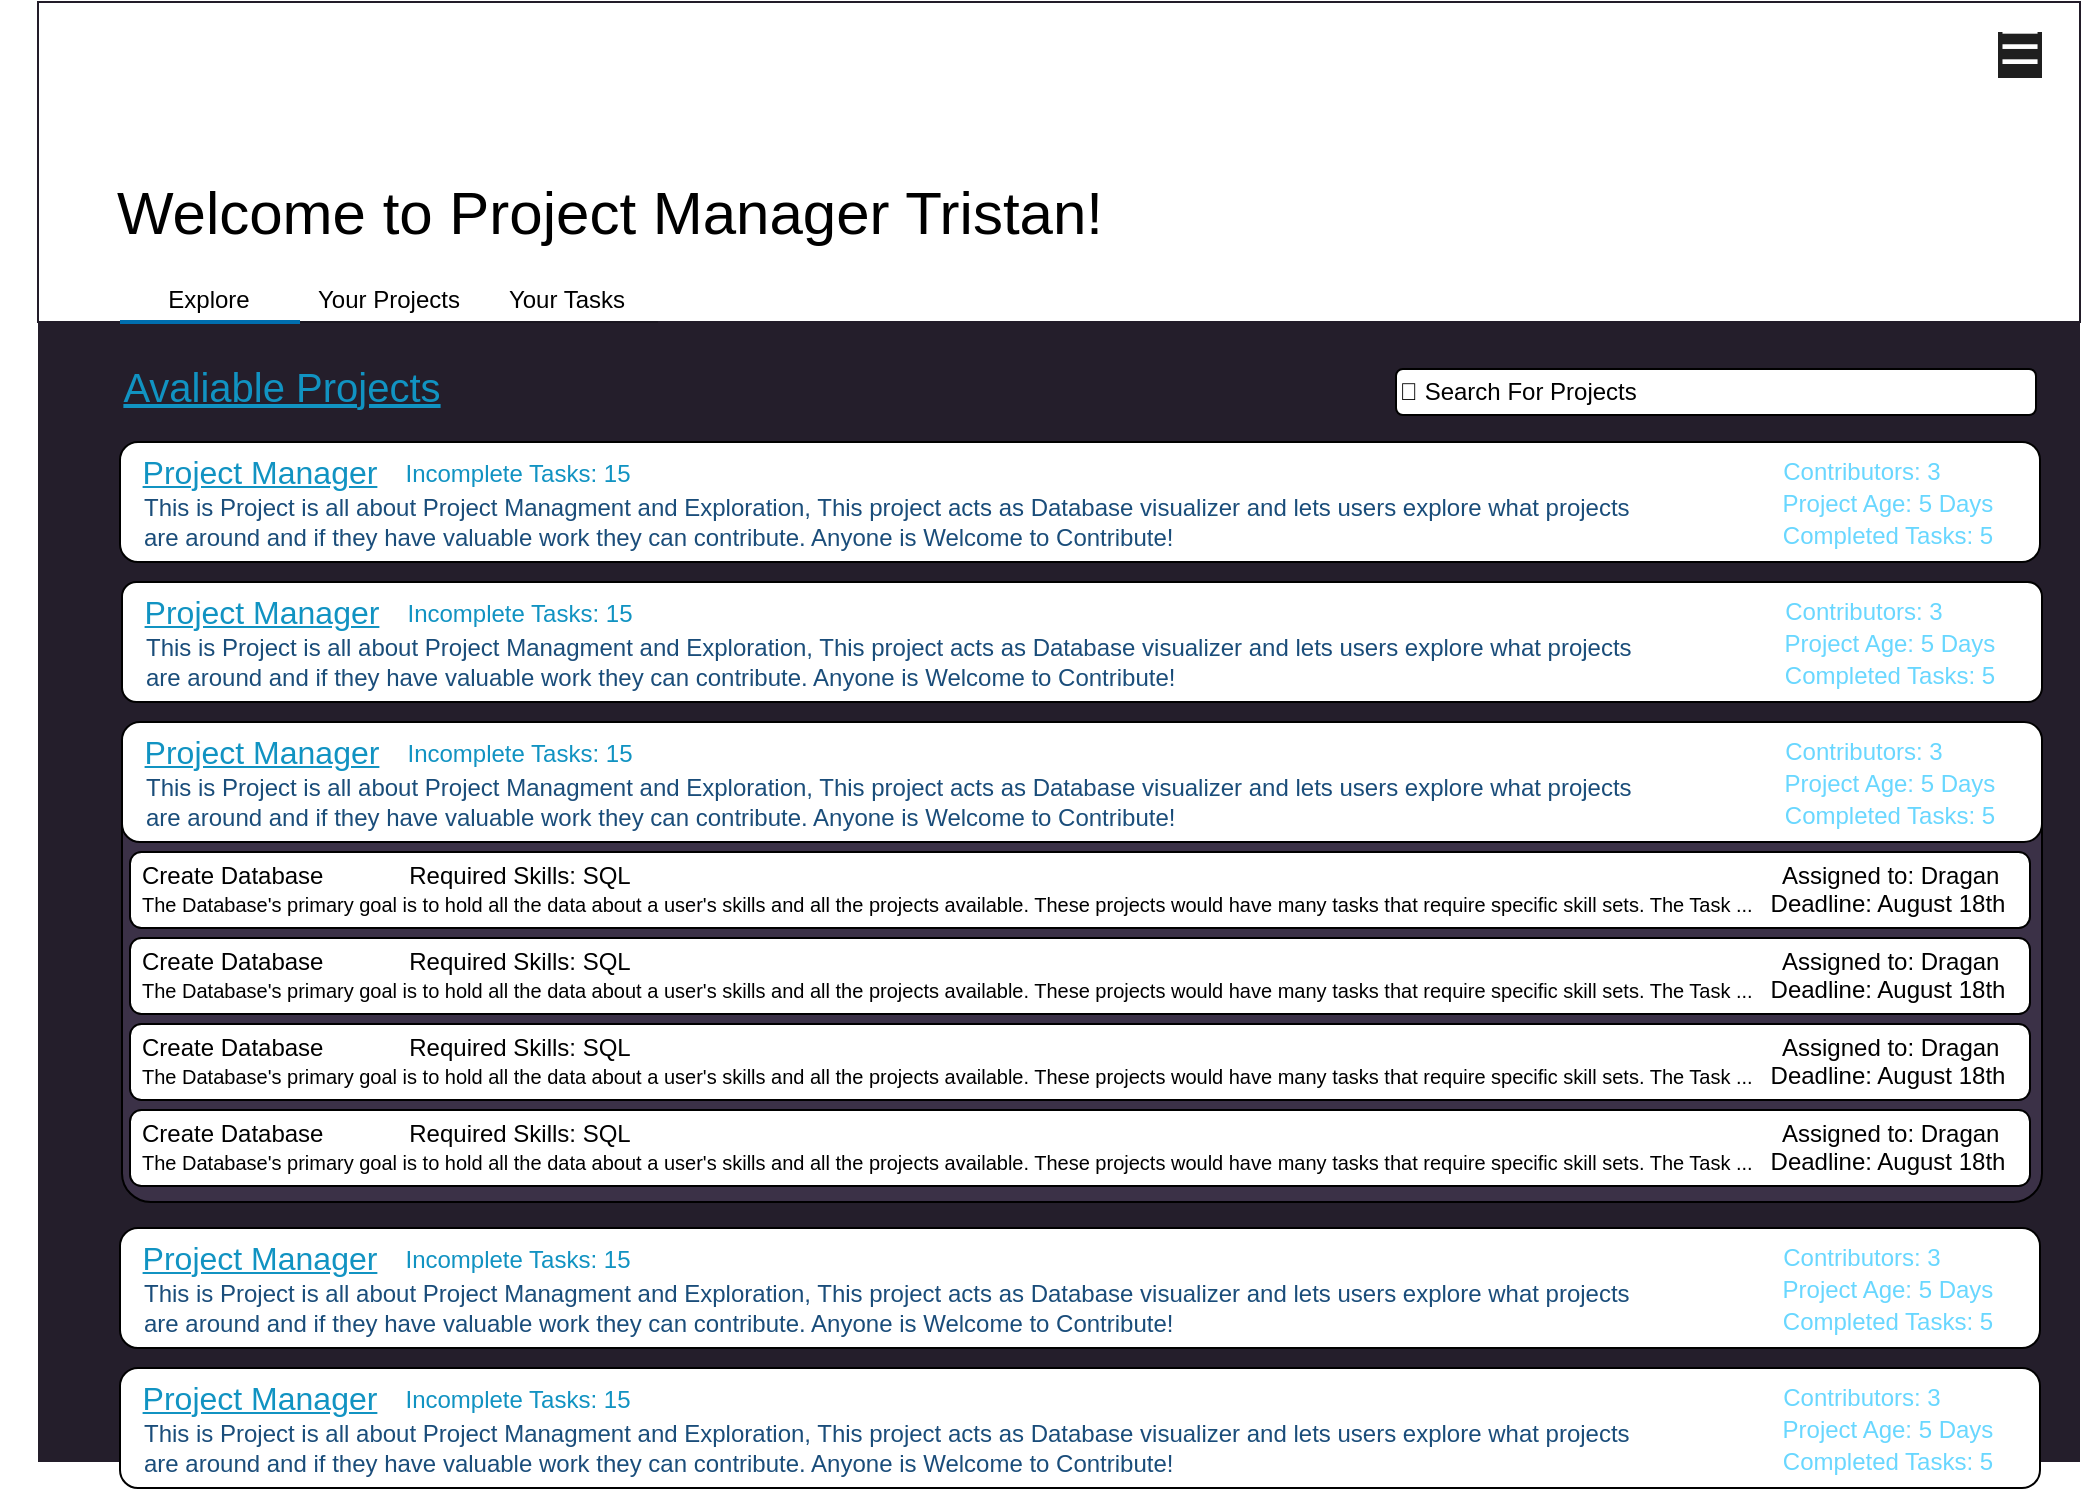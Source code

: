 <mxfile>
    <diagram name="Page-1" id="UAb99GVwV0ab9UQRu_U6">
        <mxGraphModel dx="1893" dy="836" grid="1" gridSize="10" guides="1" tooltips="1" connect="1" arrows="1" fold="1" page="0" pageScale="1" pageWidth="850" pageHeight="1100" math="0" shadow="0">
            <root>
                <mxCell id="0"/>
                <mxCell id="1" parent="0"/>
                <mxCell id="-BNGojG3pwg1MSGxy_rH-71" value="" style="rounded=0;whiteSpace=wrap;html=1;fillColor=#241E2B;strokeColor=none;" parent="1" vertex="1">
                    <mxGeometry x="-161" y="40" width="1021" height="730" as="geometry"/>
                </mxCell>
                <mxCell id="-BNGojG3pwg1MSGxy_rH-91" value="" style="rounded=0;whiteSpace=wrap;html=1;strokeColor=#221C29;" parent="1" vertex="1">
                    <mxGeometry x="-161" y="40" width="1021" height="160" as="geometry"/>
                </mxCell>
                <mxCell id="-BNGojG3pwg1MSGxy_rH-47" value="" style="rounded=1;whiteSpace=wrap;html=1;fillColor=#3B3147;arcSize=6;" parent="1" vertex="1">
                    <mxGeometry x="-119" y="400" width="960" height="240" as="geometry"/>
                </mxCell>
                <mxCell id="-BNGojG3pwg1MSGxy_rH-1" value="&lt;font style=&quot;font-size: 30px;&quot; data-font-src=&quot;https://www.cssfontstack.com/Arial&quot; face=&quot;Arial&quot;&gt;Welcome to Project Manager Tristan!&lt;/font&gt;" style="text;html=1;strokeColor=none;fillColor=none;align=center;verticalAlign=middle;whiteSpace=wrap;rounded=0;" parent="1" vertex="1">
                    <mxGeometry x="-180" y="130" width="610" height="30" as="geometry"/>
                </mxCell>
                <mxCell id="-BNGojG3pwg1MSGxy_rH-3" value="&lt;font color=&quot;#1193c2&quot; style=&quot;font-size: 20px;&quot; data-font-src=&quot;https://www.cssfontstack.com/Arial&quot; face=&quot;Arial&quot;&gt;&lt;u&gt;Avaliable Projects&lt;/u&gt;&lt;/font&gt;" style="text;html=1;strokeColor=none;fillColor=none;align=center;verticalAlign=middle;whiteSpace=wrap;rounded=0;" parent="1" vertex="1">
                    <mxGeometry x="-149" y="217" width="220" height="30" as="geometry"/>
                </mxCell>
                <mxCell id="-BNGojG3pwg1MSGxy_rH-11" value="" style="group;fillColor=none;" parent="1" vertex="1" connectable="0">
                    <mxGeometry x="-120" y="260" width="960" height="62" as="geometry"/>
                </mxCell>
                <mxCell id="-BNGojG3pwg1MSGxy_rH-2" value="" style="rounded=1;whiteSpace=wrap;html=1;" parent="-BNGojG3pwg1MSGxy_rH-11" vertex="1">
                    <mxGeometry width="960" height="60" as="geometry"/>
                </mxCell>
                <mxCell id="-BNGojG3pwg1MSGxy_rH-5" value="&lt;font color=&quot;#1193c2&quot; style=&quot;font-size: 16px;&quot;&gt;&lt;u style=&quot;&quot;&gt;Project Manager&lt;/u&gt;&lt;/font&gt;" style="text;html=1;strokeColor=none;fillColor=none;align=center;verticalAlign=middle;whiteSpace=wrap;rounded=0;" parent="-BNGojG3pwg1MSGxy_rH-11" vertex="1">
                    <mxGeometry x="10" width="120" height="30" as="geometry"/>
                </mxCell>
                <mxCell id="-BNGojG3pwg1MSGxy_rH-6" value="&lt;div style=&quot;&quot;&gt;&lt;font color=&quot;#1a4d7a&quot;&gt;This is Project is all about Project Managment and Exploration, This project acts as Database visualizer and lets users explore what projects&lt;br&gt;&lt;/font&gt;&lt;div style=&quot;&quot;&gt;&lt;font color=&quot;#1a4d7a&quot;&gt;&lt;span style=&quot;background-color: initial;&quot;&gt;are around and if they have valuable work they can contribute. Anyone&amp;nbsp;&lt;/span&gt;&lt;span style=&quot;background-color: initial;&quot;&gt;is Welcome to Contribute!&amp;nbsp;&lt;/span&gt;&lt;/font&gt;&lt;/div&gt;&lt;/div&gt;    " style="text;html=1;strokeColor=none;fillColor=none;align=left;verticalAlign=middle;whiteSpace=wrap;rounded=0;" parent="-BNGojG3pwg1MSGxy_rH-11" vertex="1">
                    <mxGeometry x="10" y="18" width="840" height="43" as="geometry"/>
                </mxCell>
                <mxCell id="-BNGojG3pwg1MSGxy_rH-7" value="&lt;font color=&quot;#69d7ff&quot;&gt;Contributors: 3&lt;/font&gt;" style="text;html=1;strokeColor=none;fillColor=none;align=center;verticalAlign=middle;whiteSpace=wrap;rounded=0;" parent="-BNGojG3pwg1MSGxy_rH-11" vertex="1">
                    <mxGeometry x="826" width="90" height="30" as="geometry"/>
                </mxCell>
                <mxCell id="-BNGojG3pwg1MSGxy_rH-8" value="&lt;font color=&quot;#1193c2&quot;&gt;Incomplete Tasks: 15&lt;/font&gt;" style="text;html=1;strokeColor=none;fillColor=none;align=center;verticalAlign=middle;whiteSpace=wrap;rounded=0;" parent="-BNGojG3pwg1MSGxy_rH-11" vertex="1">
                    <mxGeometry x="114" y="1" width="170" height="30" as="geometry"/>
                </mxCell>
                <mxCell id="-BNGojG3pwg1MSGxy_rH-9" value="&lt;font color=&quot;#69d7ff&quot;&gt;Project Age: 5 Days&lt;/font&gt;" style="text;html=1;strokeColor=none;fillColor=none;align=center;verticalAlign=middle;whiteSpace=wrap;rounded=0;" parent="-BNGojG3pwg1MSGxy_rH-11" vertex="1">
                    <mxGeometry x="819" y="16" width="130" height="30" as="geometry"/>
                </mxCell>
                <mxCell id="-BNGojG3pwg1MSGxy_rH-10" value="&lt;font color=&quot;#69d7ff&quot;&gt;Completed Tasks: 5&lt;/font&gt;" style="text;html=1;strokeColor=none;fillColor=none;align=center;verticalAlign=middle;whiteSpace=wrap;rounded=0;" parent="-BNGojG3pwg1MSGxy_rH-11" vertex="1">
                    <mxGeometry x="819" y="32" width="130" height="30" as="geometry"/>
                </mxCell>
                <mxCell id="-BNGojG3pwg1MSGxy_rH-12" value="" style="group" parent="1" vertex="1" connectable="0">
                    <mxGeometry x="-119" y="330" width="960" height="62" as="geometry"/>
                </mxCell>
                <mxCell id="-BNGojG3pwg1MSGxy_rH-13" value="" style="rounded=1;whiteSpace=wrap;html=1;arcSize=12;" parent="-BNGojG3pwg1MSGxy_rH-12" vertex="1">
                    <mxGeometry width="960" height="60" as="geometry"/>
                </mxCell>
                <mxCell id="-BNGojG3pwg1MSGxy_rH-14" value="&lt;font color=&quot;#1193c2&quot; style=&quot;font-size: 16px;&quot;&gt;&lt;u style=&quot;&quot;&gt;Project Manager&lt;/u&gt;&lt;/font&gt;" style="text;html=1;strokeColor=none;fillColor=none;align=center;verticalAlign=middle;whiteSpace=wrap;rounded=0;" parent="-BNGojG3pwg1MSGxy_rH-12" vertex="1">
                    <mxGeometry x="10" width="120" height="30" as="geometry"/>
                </mxCell>
                <mxCell id="-BNGojG3pwg1MSGxy_rH-15" value="&lt;div style=&quot;&quot;&gt;&lt;font color=&quot;#1a4d7a&quot;&gt;This is Project is all about Project Managment and Exploration, This project acts as Database visualizer and lets users explore what projects&lt;br&gt;&lt;/font&gt;&lt;div style=&quot;&quot;&gt;&lt;font color=&quot;#1a4d7a&quot;&gt;&lt;span style=&quot;background-color: initial;&quot;&gt;are around and if they have valuable work they can contribute. Anyone&amp;nbsp;&lt;/span&gt;&lt;span style=&quot;background-color: initial;&quot;&gt;is Welcome to Contribute!&amp;nbsp;&lt;/span&gt;&lt;/font&gt;&lt;/div&gt;&lt;/div&gt;    " style="text;html=1;strokeColor=none;fillColor=none;align=left;verticalAlign=middle;whiteSpace=wrap;rounded=0;" parent="-BNGojG3pwg1MSGxy_rH-12" vertex="1">
                    <mxGeometry x="10" y="18" width="840" height="43" as="geometry"/>
                </mxCell>
                <mxCell id="-BNGojG3pwg1MSGxy_rH-16" value="&lt;font color=&quot;#69d7ff&quot;&gt;Contributors: 3&lt;/font&gt;" style="text;html=1;strokeColor=none;fillColor=none;align=center;verticalAlign=middle;whiteSpace=wrap;rounded=0;" parent="-BNGojG3pwg1MSGxy_rH-12" vertex="1">
                    <mxGeometry x="826" width="90" height="30" as="geometry"/>
                </mxCell>
                <mxCell id="-BNGojG3pwg1MSGxy_rH-17" value="&lt;font color=&quot;#1193c2&quot;&gt;Incomplete Tasks: 15&lt;/font&gt;" style="text;html=1;strokeColor=none;fillColor=none;align=center;verticalAlign=middle;whiteSpace=wrap;rounded=0;" parent="-BNGojG3pwg1MSGxy_rH-12" vertex="1">
                    <mxGeometry x="114" y="1" width="170" height="30" as="geometry"/>
                </mxCell>
                <mxCell id="-BNGojG3pwg1MSGxy_rH-18" value="&lt;font color=&quot;#69d7ff&quot;&gt;Project Age: 5 Days&lt;/font&gt;" style="text;html=1;strokeColor=none;fillColor=none;align=center;verticalAlign=middle;whiteSpace=wrap;rounded=0;" parent="-BNGojG3pwg1MSGxy_rH-12" vertex="1">
                    <mxGeometry x="819" y="16" width="130" height="30" as="geometry"/>
                </mxCell>
                <mxCell id="-BNGojG3pwg1MSGxy_rH-19" value="&lt;font color=&quot;#69d7ff&quot;&gt;Completed Tasks: 5&lt;/font&gt;" style="text;html=1;strokeColor=none;fillColor=none;align=center;verticalAlign=middle;whiteSpace=wrap;rounded=0;" parent="-BNGojG3pwg1MSGxy_rH-12" vertex="1">
                    <mxGeometry x="819" y="32" width="130" height="30" as="geometry"/>
                </mxCell>
                <mxCell id="-BNGojG3pwg1MSGxy_rH-29" value="" style="group" parent="1" vertex="1" connectable="0">
                    <mxGeometry x="-119" y="400" width="960" height="62" as="geometry"/>
                </mxCell>
                <mxCell id="-BNGojG3pwg1MSGxy_rH-21" value="" style="rounded=1;whiteSpace=wrap;html=1;movable=1;resizable=1;rotatable=1;deletable=1;editable=1;locked=0;connectable=1;" parent="-BNGojG3pwg1MSGxy_rH-29" vertex="1">
                    <mxGeometry width="960" height="60" as="geometry"/>
                </mxCell>
                <mxCell id="-BNGojG3pwg1MSGxy_rH-22" value="&lt;font color=&quot;#1193c2&quot; style=&quot;font-size: 16px;&quot;&gt;&lt;u style=&quot;&quot;&gt;Project Manager&lt;/u&gt;&lt;/font&gt;" style="text;html=1;strokeColor=none;fillColor=none;align=center;verticalAlign=middle;whiteSpace=wrap;rounded=0;movable=1;resizable=1;rotatable=1;deletable=1;editable=1;locked=0;connectable=1;" parent="-BNGojG3pwg1MSGxy_rH-29" vertex="1">
                    <mxGeometry x="10" width="120" height="30" as="geometry"/>
                </mxCell>
                <mxCell id="-BNGojG3pwg1MSGxy_rH-23" value="&lt;div style=&quot;&quot;&gt;&lt;font color=&quot;#1a4d7a&quot;&gt;This is Project is all about Project Managment and Exploration, This project acts as Database visualizer and lets users explore what projects&lt;br&gt;&lt;/font&gt;&lt;div style=&quot;&quot;&gt;&lt;font color=&quot;#1a4d7a&quot;&gt;&lt;span style=&quot;background-color: initial;&quot;&gt;are around and if they have valuable work they can contribute. Anyone&amp;nbsp;&lt;/span&gt;&lt;span style=&quot;background-color: initial;&quot;&gt;is Welcome to Contribute!&amp;nbsp;&lt;/span&gt;&lt;/font&gt;&lt;/div&gt;&lt;/div&gt;    " style="text;html=1;strokeColor=none;fillColor=none;align=left;verticalAlign=middle;whiteSpace=wrap;rounded=0;movable=1;resizable=1;rotatable=1;deletable=1;editable=1;locked=0;connectable=1;" parent="-BNGojG3pwg1MSGxy_rH-29" vertex="1">
                    <mxGeometry x="10" y="18" width="840" height="43" as="geometry"/>
                </mxCell>
                <mxCell id="-BNGojG3pwg1MSGxy_rH-24" value="&lt;font color=&quot;#69d7ff&quot;&gt;Contributors: 3&lt;/font&gt;" style="text;html=1;strokeColor=none;fillColor=none;align=center;verticalAlign=middle;whiteSpace=wrap;rounded=0;movable=1;resizable=1;rotatable=1;deletable=1;editable=1;locked=0;connectable=1;" parent="-BNGojG3pwg1MSGxy_rH-29" vertex="1">
                    <mxGeometry x="826" width="90" height="30" as="geometry"/>
                </mxCell>
                <mxCell id="-BNGojG3pwg1MSGxy_rH-25" value="&lt;font color=&quot;#1193c2&quot;&gt;Incomplete Tasks: 15&lt;/font&gt;" style="text;html=1;strokeColor=none;fillColor=none;align=center;verticalAlign=middle;whiteSpace=wrap;rounded=0;movable=1;resizable=1;rotatable=1;deletable=1;editable=1;locked=0;connectable=1;" parent="-BNGojG3pwg1MSGxy_rH-29" vertex="1">
                    <mxGeometry x="114" y="1" width="170" height="30" as="geometry"/>
                </mxCell>
                <mxCell id="-BNGojG3pwg1MSGxy_rH-26" value="&lt;font color=&quot;#69d7ff&quot;&gt;Project Age: 5 Days&lt;/font&gt;" style="text;html=1;strokeColor=none;fillColor=none;align=center;verticalAlign=middle;whiteSpace=wrap;rounded=0;movable=1;resizable=1;rotatable=1;deletable=1;editable=1;locked=0;connectable=1;" parent="-BNGojG3pwg1MSGxy_rH-29" vertex="1">
                    <mxGeometry x="819" y="16" width="130" height="30" as="geometry"/>
                </mxCell>
                <mxCell id="-BNGojG3pwg1MSGxy_rH-27" value="&lt;font color=&quot;#69d7ff&quot;&gt;Completed Tasks: 5&lt;/font&gt;" style="text;html=1;strokeColor=none;fillColor=none;align=center;verticalAlign=middle;whiteSpace=wrap;rounded=0;movable=1;resizable=1;rotatable=1;deletable=1;editable=1;locked=0;connectable=1;" parent="-BNGojG3pwg1MSGxy_rH-29" vertex="1">
                    <mxGeometry x="819" y="32" width="130" height="30" as="geometry"/>
                </mxCell>
                <mxCell id="-BNGojG3pwg1MSGxy_rH-46" value="" style="group" parent="1" vertex="1" connectable="0">
                    <mxGeometry x="-115" y="462" width="950" height="44" as="geometry"/>
                </mxCell>
                <mxCell id="-BNGojG3pwg1MSGxy_rH-30" value="" style="rounded=1;whiteSpace=wrap;html=1;container=0;" parent="-BNGojG3pwg1MSGxy_rH-46" vertex="1">
                    <mxGeometry y="3" width="950" height="38" as="geometry"/>
                </mxCell>
                <mxCell id="-BNGojG3pwg1MSGxy_rH-32" value="Create Database" style="text;html=1;strokeColor=none;fillColor=none;align=left;verticalAlign=middle;whiteSpace=wrap;rounded=0;container=0;" parent="-BNGojG3pwg1MSGxy_rH-46" vertex="1">
                    <mxGeometry x="4" width="100" height="30" as="geometry"/>
                </mxCell>
                <mxCell id="-BNGojG3pwg1MSGxy_rH-33" value="Assigned to: Dragan" style="text;html=1;strokeColor=none;fillColor=none;align=left;verticalAlign=middle;whiteSpace=wrap;rounded=0;container=0;" parent="-BNGojG3pwg1MSGxy_rH-46" vertex="1">
                    <mxGeometry x="824" width="120" height="30" as="geometry"/>
                </mxCell>
                <mxCell id="-BNGojG3pwg1MSGxy_rH-34" value="Required Skills: SQL" style="text;html=1;strokeColor=none;fillColor=none;align=center;verticalAlign=middle;whiteSpace=wrap;rounded=0;container=0;" parent="-BNGojG3pwg1MSGxy_rH-46" vertex="1">
                    <mxGeometry x="130" width="130" height="30" as="geometry"/>
                </mxCell>
                <mxCell id="-BNGojG3pwg1MSGxy_rH-35" value="Deadline: August 18th" style="text;html=1;strokeColor=none;fillColor=none;align=center;verticalAlign=middle;whiteSpace=wrap;rounded=0;container=0;" parent="-BNGojG3pwg1MSGxy_rH-46" vertex="1">
                    <mxGeometry x="814" y="14" width="130" height="30" as="geometry"/>
                </mxCell>
                <mxCell id="-BNGojG3pwg1MSGxy_rH-36" value="The Database's primary goal is to hold all the data about a user's skills and all the projects available. These projects would have many tasks that require specific skill sets. The Task ..." style="text;strokeColor=none;fillColor=none;align=left;verticalAlign=middle;rounded=0;container=0;fontSize=10;" parent="-BNGojG3pwg1MSGxy_rH-46" vertex="1">
                    <mxGeometry x="4" y="19" width="819" height="20" as="geometry"/>
                </mxCell>
                <mxCell id="-BNGojG3pwg1MSGxy_rH-48" value="" style="group" parent="1" vertex="1" connectable="0">
                    <mxGeometry x="-115" y="505" width="950" height="44" as="geometry"/>
                </mxCell>
                <mxCell id="-BNGojG3pwg1MSGxy_rH-49" value="" style="rounded=1;whiteSpace=wrap;html=1;container=0;" parent="-BNGojG3pwg1MSGxy_rH-48" vertex="1">
                    <mxGeometry y="3" width="950" height="38" as="geometry"/>
                </mxCell>
                <mxCell id="-BNGojG3pwg1MSGxy_rH-50" value="Create Database" style="text;html=1;strokeColor=none;fillColor=none;align=left;verticalAlign=middle;whiteSpace=wrap;rounded=0;container=0;" parent="-BNGojG3pwg1MSGxy_rH-48" vertex="1">
                    <mxGeometry x="4" width="100" height="30" as="geometry"/>
                </mxCell>
                <mxCell id="-BNGojG3pwg1MSGxy_rH-51" value="Assigned to: Dragan" style="text;html=1;strokeColor=none;fillColor=none;align=left;verticalAlign=middle;whiteSpace=wrap;rounded=0;container=0;" parent="-BNGojG3pwg1MSGxy_rH-48" vertex="1">
                    <mxGeometry x="824" width="120" height="30" as="geometry"/>
                </mxCell>
                <mxCell id="-BNGojG3pwg1MSGxy_rH-52" value="Required Skills: SQL" style="text;html=1;strokeColor=none;fillColor=none;align=center;verticalAlign=middle;whiteSpace=wrap;rounded=0;container=0;" parent="-BNGojG3pwg1MSGxy_rH-48" vertex="1">
                    <mxGeometry x="130" width="130" height="30" as="geometry"/>
                </mxCell>
                <mxCell id="-BNGojG3pwg1MSGxy_rH-53" value="Deadline: August 18th" style="text;html=1;strokeColor=none;fillColor=none;align=center;verticalAlign=middle;whiteSpace=wrap;rounded=0;container=0;" parent="-BNGojG3pwg1MSGxy_rH-48" vertex="1">
                    <mxGeometry x="814" y="14" width="130" height="30" as="geometry"/>
                </mxCell>
                <mxCell id="-BNGojG3pwg1MSGxy_rH-54" value="The Database's primary goal is to hold all the data about a user's skills and all the projects available. These projects would have many tasks that require specific skill sets. The Task ..." style="text;strokeColor=none;fillColor=none;align=left;verticalAlign=middle;rounded=0;container=0;fontSize=10;" parent="-BNGojG3pwg1MSGxy_rH-48" vertex="1">
                    <mxGeometry x="4" y="19" width="819" height="20" as="geometry"/>
                </mxCell>
                <mxCell id="-BNGojG3pwg1MSGxy_rH-55" value="" style="group" parent="1" vertex="1" connectable="0">
                    <mxGeometry x="-115" y="548" width="950" height="44" as="geometry"/>
                </mxCell>
                <mxCell id="-BNGojG3pwg1MSGxy_rH-56" value="" style="rounded=1;whiteSpace=wrap;html=1;container=0;" parent="-BNGojG3pwg1MSGxy_rH-55" vertex="1">
                    <mxGeometry y="3" width="950" height="38" as="geometry"/>
                </mxCell>
                <mxCell id="-BNGojG3pwg1MSGxy_rH-57" value="Create Database" style="text;html=1;strokeColor=none;fillColor=none;align=left;verticalAlign=middle;whiteSpace=wrap;rounded=0;container=0;" parent="-BNGojG3pwg1MSGxy_rH-55" vertex="1">
                    <mxGeometry x="4" width="100" height="30" as="geometry"/>
                </mxCell>
                <mxCell id="-BNGojG3pwg1MSGxy_rH-58" value="Assigned to: Dragan" style="text;html=1;strokeColor=none;fillColor=none;align=left;verticalAlign=middle;whiteSpace=wrap;rounded=0;container=0;" parent="-BNGojG3pwg1MSGxy_rH-55" vertex="1">
                    <mxGeometry x="824" width="120" height="30" as="geometry"/>
                </mxCell>
                <mxCell id="-BNGojG3pwg1MSGxy_rH-59" value="Required Skills: SQL" style="text;html=1;strokeColor=none;fillColor=none;align=center;verticalAlign=middle;whiteSpace=wrap;rounded=0;container=0;" parent="-BNGojG3pwg1MSGxy_rH-55" vertex="1">
                    <mxGeometry x="130" width="130" height="30" as="geometry"/>
                </mxCell>
                <mxCell id="-BNGojG3pwg1MSGxy_rH-60" value="Deadline: August 18th" style="text;html=1;strokeColor=none;fillColor=none;align=center;verticalAlign=middle;whiteSpace=wrap;rounded=0;container=0;" parent="-BNGojG3pwg1MSGxy_rH-55" vertex="1">
                    <mxGeometry x="814" y="14" width="130" height="30" as="geometry"/>
                </mxCell>
                <mxCell id="-BNGojG3pwg1MSGxy_rH-61" value="The Database's primary goal is to hold all the data about a user's skills and all the projects available. These projects would have many tasks that require specific skill sets. The Task ..." style="text;strokeColor=none;fillColor=none;align=left;verticalAlign=middle;rounded=0;container=0;fontSize=10;" parent="-BNGojG3pwg1MSGxy_rH-55" vertex="1">
                    <mxGeometry x="4" y="19" width="819" height="20" as="geometry"/>
                </mxCell>
                <mxCell id="-BNGojG3pwg1MSGxy_rH-62" value="" style="group" parent="1" vertex="1" connectable="0">
                    <mxGeometry x="-115" y="591" width="950" height="44" as="geometry"/>
                </mxCell>
                <mxCell id="-BNGojG3pwg1MSGxy_rH-63" value="" style="rounded=1;whiteSpace=wrap;html=1;container=0;" parent="-BNGojG3pwg1MSGxy_rH-62" vertex="1">
                    <mxGeometry y="3" width="950" height="38" as="geometry"/>
                </mxCell>
                <mxCell id="-BNGojG3pwg1MSGxy_rH-64" value="Create Database" style="text;html=1;strokeColor=none;fillColor=none;align=left;verticalAlign=middle;whiteSpace=wrap;rounded=0;container=0;" parent="-BNGojG3pwg1MSGxy_rH-62" vertex="1">
                    <mxGeometry x="4" width="100" height="30" as="geometry"/>
                </mxCell>
                <mxCell id="-BNGojG3pwg1MSGxy_rH-65" value="Assigned to: Dragan" style="text;html=1;strokeColor=none;fillColor=none;align=left;verticalAlign=middle;whiteSpace=wrap;rounded=0;container=0;" parent="-BNGojG3pwg1MSGxy_rH-62" vertex="1">
                    <mxGeometry x="824" width="120" height="30" as="geometry"/>
                </mxCell>
                <mxCell id="-BNGojG3pwg1MSGxy_rH-66" value="Required Skills: SQL" style="text;html=1;strokeColor=none;fillColor=none;align=center;verticalAlign=middle;whiteSpace=wrap;rounded=0;container=0;" parent="-BNGojG3pwg1MSGxy_rH-62" vertex="1">
                    <mxGeometry x="130" width="130" height="30" as="geometry"/>
                </mxCell>
                <mxCell id="-BNGojG3pwg1MSGxy_rH-67" value="Deadline: August 18th" style="text;html=1;strokeColor=none;fillColor=none;align=center;verticalAlign=middle;whiteSpace=wrap;rounded=0;container=0;" parent="-BNGojG3pwg1MSGxy_rH-62" vertex="1">
                    <mxGeometry x="814" y="14" width="130" height="30" as="geometry"/>
                </mxCell>
                <mxCell id="-BNGojG3pwg1MSGxy_rH-68" value="The Database's primary goal is to hold all the data about a user's skills and all the projects available. These projects would have many tasks that require specific skill sets. The Task ..." style="text;strokeColor=none;fillColor=none;align=left;verticalAlign=middle;rounded=0;container=0;fontSize=10;" parent="-BNGojG3pwg1MSGxy_rH-62" vertex="1">
                    <mxGeometry x="4" y="19" width="819" height="20" as="geometry"/>
                </mxCell>
                <mxCell id="-BNGojG3pwg1MSGxy_rH-72" value="" style="group;fillColor=none;" parent="1" vertex="1" connectable="0">
                    <mxGeometry x="-120" y="653" width="960" height="62" as="geometry"/>
                </mxCell>
                <mxCell id="-BNGojG3pwg1MSGxy_rH-73" value="" style="rounded=1;whiteSpace=wrap;html=1;" parent="-BNGojG3pwg1MSGxy_rH-72" vertex="1">
                    <mxGeometry width="960" height="60" as="geometry"/>
                </mxCell>
                <mxCell id="-BNGojG3pwg1MSGxy_rH-74" value="&lt;font color=&quot;#1193c2&quot; style=&quot;font-size: 16px;&quot;&gt;&lt;u style=&quot;&quot;&gt;Project Manager&lt;/u&gt;&lt;/font&gt;" style="text;html=1;strokeColor=none;fillColor=none;align=center;verticalAlign=middle;whiteSpace=wrap;rounded=0;" parent="-BNGojG3pwg1MSGxy_rH-72" vertex="1">
                    <mxGeometry x="10" width="120" height="30" as="geometry"/>
                </mxCell>
                <mxCell id="-BNGojG3pwg1MSGxy_rH-75" value="&lt;div style=&quot;&quot;&gt;&lt;font color=&quot;#1a4d7a&quot;&gt;This is Project is all about Project Managment and Exploration, This project acts as Database visualizer and lets users explore what projects&lt;br&gt;&lt;/font&gt;&lt;div style=&quot;&quot;&gt;&lt;font color=&quot;#1a4d7a&quot;&gt;&lt;span style=&quot;background-color: initial;&quot;&gt;are around and if they have valuable work they can contribute. Anyone&amp;nbsp;&lt;/span&gt;&lt;span style=&quot;background-color: initial;&quot;&gt;is Welcome to Contribute!&amp;nbsp;&lt;/span&gt;&lt;/font&gt;&lt;/div&gt;&lt;/div&gt;    " style="text;html=1;strokeColor=none;fillColor=none;align=left;verticalAlign=middle;whiteSpace=wrap;rounded=0;" parent="-BNGojG3pwg1MSGxy_rH-72" vertex="1">
                    <mxGeometry x="10" y="18" width="840" height="43" as="geometry"/>
                </mxCell>
                <mxCell id="-BNGojG3pwg1MSGxy_rH-76" value="&lt;font color=&quot;#69d7ff&quot;&gt;Contributors: 3&lt;/font&gt;" style="text;html=1;strokeColor=none;fillColor=none;align=center;verticalAlign=middle;whiteSpace=wrap;rounded=0;" parent="-BNGojG3pwg1MSGxy_rH-72" vertex="1">
                    <mxGeometry x="826" width="90" height="30" as="geometry"/>
                </mxCell>
                <mxCell id="-BNGojG3pwg1MSGxy_rH-77" value="&lt;font color=&quot;#1193c2&quot;&gt;Incomplete Tasks: 15&lt;/font&gt;" style="text;html=1;strokeColor=none;fillColor=none;align=center;verticalAlign=middle;whiteSpace=wrap;rounded=0;" parent="-BNGojG3pwg1MSGxy_rH-72" vertex="1">
                    <mxGeometry x="114" y="1" width="170" height="30" as="geometry"/>
                </mxCell>
                <mxCell id="-BNGojG3pwg1MSGxy_rH-78" value="&lt;font color=&quot;#69d7ff&quot;&gt;Project Age: 5 Days&lt;/font&gt;" style="text;html=1;strokeColor=none;fillColor=none;align=center;verticalAlign=middle;whiteSpace=wrap;rounded=0;" parent="-BNGojG3pwg1MSGxy_rH-72" vertex="1">
                    <mxGeometry x="819" y="16" width="130" height="30" as="geometry"/>
                </mxCell>
                <mxCell id="-BNGojG3pwg1MSGxy_rH-79" value="&lt;font color=&quot;#69d7ff&quot;&gt;Completed Tasks: 5&lt;/font&gt;" style="text;html=1;strokeColor=none;fillColor=none;align=center;verticalAlign=middle;whiteSpace=wrap;rounded=0;" parent="-BNGojG3pwg1MSGxy_rH-72" vertex="1">
                    <mxGeometry x="819" y="32" width="130" height="30" as="geometry"/>
                </mxCell>
                <mxCell id="-BNGojG3pwg1MSGxy_rH-80" value="" style="group;fillColor=none;" parent="1" vertex="1" connectable="0">
                    <mxGeometry x="-120" y="723" width="960" height="62" as="geometry"/>
                </mxCell>
                <mxCell id="-BNGojG3pwg1MSGxy_rH-81" value="" style="rounded=1;whiteSpace=wrap;html=1;" parent="-BNGojG3pwg1MSGxy_rH-80" vertex="1">
                    <mxGeometry width="960" height="60" as="geometry"/>
                </mxCell>
                <mxCell id="-BNGojG3pwg1MSGxy_rH-82" value="&lt;font color=&quot;#1193c2&quot; style=&quot;font-size: 16px;&quot;&gt;&lt;u style=&quot;&quot;&gt;Project Manager&lt;/u&gt;&lt;/font&gt;" style="text;html=1;strokeColor=none;fillColor=none;align=center;verticalAlign=middle;whiteSpace=wrap;rounded=0;" parent="-BNGojG3pwg1MSGxy_rH-80" vertex="1">
                    <mxGeometry x="10" width="120" height="30" as="geometry"/>
                </mxCell>
                <mxCell id="-BNGojG3pwg1MSGxy_rH-83" value="&lt;div style=&quot;&quot;&gt;&lt;font color=&quot;#1a4d7a&quot;&gt;This is Project is all about Project Managment and Exploration, This project acts as Database visualizer and lets users explore what projects&lt;br&gt;&lt;/font&gt;&lt;div style=&quot;&quot;&gt;&lt;font color=&quot;#1a4d7a&quot;&gt;&lt;span style=&quot;background-color: initial;&quot;&gt;are around and if they have valuable work they can contribute. Anyone&amp;nbsp;&lt;/span&gt;&lt;span style=&quot;background-color: initial;&quot;&gt;is Welcome to Contribute!&amp;nbsp;&lt;/span&gt;&lt;/font&gt;&lt;/div&gt;&lt;/div&gt;    " style="text;html=1;strokeColor=none;fillColor=none;align=left;verticalAlign=middle;whiteSpace=wrap;rounded=0;" parent="-BNGojG3pwg1MSGxy_rH-80" vertex="1">
                    <mxGeometry x="10" y="18" width="840" height="43" as="geometry"/>
                </mxCell>
                <mxCell id="-BNGojG3pwg1MSGxy_rH-84" value="&lt;font color=&quot;#69d7ff&quot;&gt;Contributors: 3&lt;/font&gt;" style="text;html=1;strokeColor=none;fillColor=none;align=center;verticalAlign=middle;whiteSpace=wrap;rounded=0;" parent="-BNGojG3pwg1MSGxy_rH-80" vertex="1">
                    <mxGeometry x="826" width="90" height="30" as="geometry"/>
                </mxCell>
                <mxCell id="-BNGojG3pwg1MSGxy_rH-85" value="&lt;font color=&quot;#1193c2&quot;&gt;Incomplete Tasks: 15&lt;/font&gt;" style="text;html=1;strokeColor=none;fillColor=none;align=center;verticalAlign=middle;whiteSpace=wrap;rounded=0;" parent="-BNGojG3pwg1MSGxy_rH-80" vertex="1">
                    <mxGeometry x="114" y="1" width="170" height="30" as="geometry"/>
                </mxCell>
                <mxCell id="-BNGojG3pwg1MSGxy_rH-86" value="&lt;font color=&quot;#69d7ff&quot;&gt;Project Age: 5 Days&lt;/font&gt;" style="text;html=1;strokeColor=none;fillColor=none;align=center;verticalAlign=middle;whiteSpace=wrap;rounded=0;" parent="-BNGojG3pwg1MSGxy_rH-80" vertex="1">
                    <mxGeometry x="819" y="16" width="130" height="30" as="geometry"/>
                </mxCell>
                <mxCell id="-BNGojG3pwg1MSGxy_rH-87" value="&lt;font color=&quot;#69d7ff&quot;&gt;Completed Tasks: 5&lt;/font&gt;" style="text;html=1;strokeColor=none;fillColor=none;align=center;verticalAlign=middle;whiteSpace=wrap;rounded=0;" parent="-BNGojG3pwg1MSGxy_rH-80" vertex="1">
                    <mxGeometry x="819" y="32" width="130" height="30" as="geometry"/>
                </mxCell>
                <mxCell id="-BNGojG3pwg1MSGxy_rH-89" value="&lt;div style=&quot;background-color: rgb(31, 31, 31); font-family: Consolas, &amp;quot;Courier New&amp;quot;, monospace; font-weight: normal; line-height: 19px;&quot;&gt;&lt;div style=&quot;&quot;&gt;&lt;font color=&quot;#ffffff&quot; style=&quot;font-size: 24px;&quot;&gt;☰&lt;/font&gt;&lt;/div&gt;&lt;/div&gt;" style="text;whiteSpace=wrap;html=1;align=center;" parent="1" vertex="1">
                    <mxGeometry x="805" y="48" width="50" height="40" as="geometry"/>
                </mxCell>
                <mxCell id="-BNGojG3pwg1MSGxy_rH-92" value="🔎 Search For Projects" style="rounded=1;whiteSpace=wrap;html=1;align=left;" parent="1" vertex="1">
                    <mxGeometry x="518" y="223.5" width="320" height="23" as="geometry"/>
                </mxCell>
                <mxCell id="-BNGojG3pwg1MSGxy_rH-93" value="Explore" style="text;html=1;strokeColor=none;fillColor=none;align=center;verticalAlign=middle;whiteSpace=wrap;rounded=0;" parent="1" vertex="1">
                    <mxGeometry x="-133" y="174" width="115" height="30" as="geometry"/>
                </mxCell>
                <mxCell id="-BNGojG3pwg1MSGxy_rH-94" value="" style="endArrow=none;html=1;rounded=0;strokeColor=#006EAF;strokeWidth=2;fillColor=#1ba1e2;" parent="1" edge="1">
                    <mxGeometry width="50" height="50" relative="1" as="geometry">
                        <mxPoint x="-120" y="200" as="sourcePoint"/>
                        <mxPoint x="-30" y="200" as="targetPoint"/>
                    </mxGeometry>
                </mxCell>
                <mxCell id="-BNGojG3pwg1MSGxy_rH-100" value="Your Projects" style="text;html=1;strokeColor=none;fillColor=none;align=center;verticalAlign=middle;whiteSpace=wrap;rounded=0;" parent="1" vertex="1">
                    <mxGeometry x="-43" y="174" width="115" height="30" as="geometry"/>
                </mxCell>
                <mxCell id="-BNGojG3pwg1MSGxy_rH-101" value="" style="endArrow=none;html=1;rounded=0;strokeColor=#1A1620;" parent="1" edge="1">
                    <mxGeometry width="50" height="50" relative="1" as="geometry">
                        <mxPoint x="-30" y="200" as="sourcePoint"/>
                        <mxPoint x="60" y="200" as="targetPoint"/>
                    </mxGeometry>
                </mxCell>
                <mxCell id="-BNGojG3pwg1MSGxy_rH-102" value="Your Tasks" style="text;html=1;strokeColor=none;fillColor=none;align=center;verticalAlign=middle;whiteSpace=wrap;rounded=0;" parent="1" vertex="1">
                    <mxGeometry x="46" y="174" width="115" height="30" as="geometry"/>
                </mxCell>
                <mxCell id="-BNGojG3pwg1MSGxy_rH-103" value="" style="endArrow=none;html=1;rounded=0;strokeColor=#1A1620;" parent="1" edge="1">
                    <mxGeometry width="50" height="50" relative="1" as="geometry">
                        <mxPoint x="59" y="200" as="sourcePoint"/>
                        <mxPoint x="149" y="200" as="targetPoint"/>
                    </mxGeometry>
                </mxCell>
            </root>
        </mxGraphModel>
    </diagram>
</mxfile>